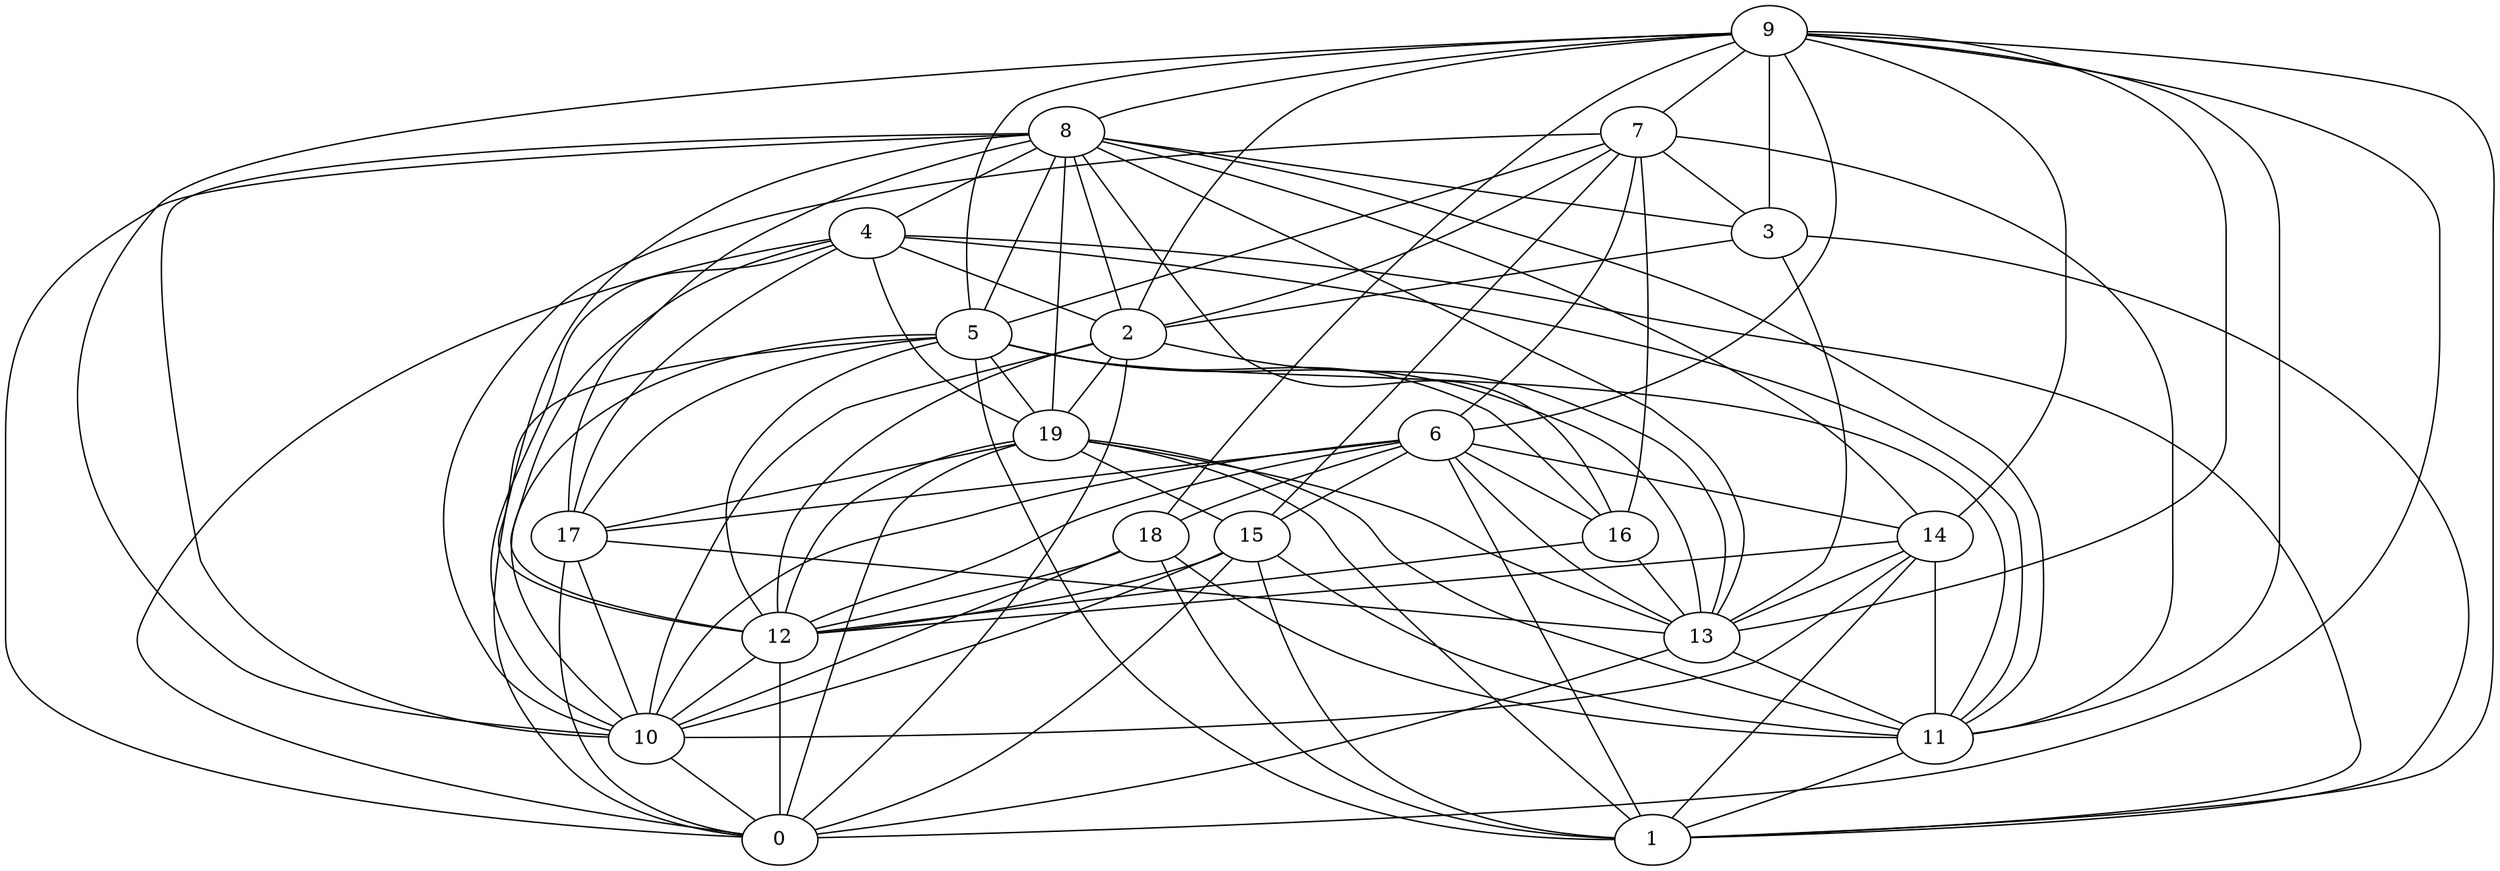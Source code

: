 digraph GG_graph {

subgraph G_graph {
edge [color = black]
"8" -> "0" [dir = none]
"8" -> "2" [dir = none]
"8" -> "19" [dir = none]
"8" -> "12" [dir = none]
"8" -> "3" [dir = none]
"8" -> "13" [dir = none]
"8" -> "14" [dir = none]
"14" -> "10" [dir = none]
"14" -> "13" [dir = none]
"14" -> "12" [dir = none]
"14" -> "11" [dir = none]
"14" -> "1" [dir = none]
"5" -> "13" [dir = none]
"5" -> "0" [dir = none]
"5" -> "10" [dir = none]
"5" -> "11" [dir = none]
"5" -> "1" [dir = none]
"2" -> "10" [dir = none]
"2" -> "13" [dir = none]
"2" -> "19" [dir = none]
"15" -> "1" [dir = none]
"15" -> "12" [dir = none]
"15" -> "11" [dir = none]
"15" -> "10" [dir = none]
"13" -> "0" [dir = none]
"4" -> "17" [dir = none]
"4" -> "12" [dir = none]
"4" -> "1" [dir = none]
"4" -> "2" [dir = none]
"4" -> "11" [dir = none]
"7" -> "6" [dir = none]
"7" -> "16" [dir = none]
"7" -> "15" [dir = none]
"7" -> "10" [dir = none]
"7" -> "11" [dir = none]
"7" -> "3" [dir = none]
"17" -> "13" [dir = none]
"9" -> "14" [dir = none]
"9" -> "11" [dir = none]
"9" -> "2" [dir = none]
"9" -> "6" [dir = none]
"9" -> "1" [dir = none]
"9" -> "0" [dir = none]
"19" -> "13" [dir = none]
"19" -> "0" [dir = none]
"19" -> "17" [dir = none]
"6" -> "13" [dir = none]
"6" -> "12" [dir = none]
"6" -> "16" [dir = none]
"3" -> "13" [dir = none]
"3" -> "2" [dir = none]
"16" -> "12" [dir = none]
"12" -> "0" [dir = none]
"12" -> "10" [dir = none]
"18" -> "12" [dir = none]
"18" -> "11" [dir = none]
"18" -> "10" [dir = none]
"6" -> "18" [dir = none]
"9" -> "13" [dir = none]
"9" -> "5" [dir = none]
"8" -> "5" [dir = none]
"19" -> "15" [dir = none]
"13" -> "11" [dir = none]
"17" -> "10" [dir = none]
"9" -> "18" [dir = none]
"4" -> "19" [dir = none]
"6" -> "14" [dir = none]
"9" -> "7" [dir = none]
"9" -> "8" [dir = none]
"2" -> "0" [dir = none]
"8" -> "4" [dir = none]
"6" -> "17" [dir = none]
"5" -> "16" [dir = none]
"4" -> "10" [dir = none]
"19" -> "1" [dir = none]
"15" -> "0" [dir = none]
"5" -> "19" [dir = none]
"11" -> "1" [dir = none]
"8" -> "17" [dir = none]
"2" -> "12" [dir = none]
"6" -> "15" [dir = none]
"9" -> "3" [dir = none]
"18" -> "1" [dir = none]
"17" -> "0" [dir = none]
"4" -> "0" [dir = none]
"8" -> "10" [dir = none]
"8" -> "11" [dir = none]
"6" -> "10" [dir = none]
"8" -> "16" [dir = none]
"10" -> "0" [dir = none]
"9" -> "10" [dir = none]
"19" -> "12" [dir = none]
"7" -> "2" [dir = none]
"16" -> "13" [dir = none]
"19" -> "11" [dir = none]
"7" -> "5" [dir = none]
"3" -> "1" [dir = none]
"5" -> "17" [dir = none]
"5" -> "12" [dir = none]
"6" -> "1" [dir = none]
}

}
